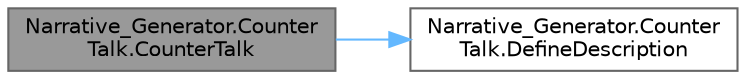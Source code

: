 digraph "Narrative_Generator.CounterTalk.CounterTalk"
{
 // LATEX_PDF_SIZE
  bgcolor="transparent";
  edge [fontname=Helvetica,fontsize=10,labelfontname=Helvetica,labelfontsize=10];
  node [fontname=Helvetica,fontsize=10,shape=box,height=0.2,width=0.4];
  rankdir="LR";
  Node1 [label="Narrative_Generator.Counter\lTalk.CounterTalk",height=0.2,width=0.4,color="gray40", fillcolor="grey60", style="filled", fontcolor="black",tooltip="A constructor based only on the state of the story world."];
  Node1 -> Node2 [color="steelblue1",style="solid"];
  Node2 [label="Narrative_Generator.Counter\lTalk.DefineDescription",height=0.2,width=0.4,color="grey40", fillcolor="white", style="filled",URL="$class_narrative___generator_1_1_counter_talk.html#ae37221cf2e9fa4b356476797ca309527",tooltip="A method that creates a description of the action."];
}
